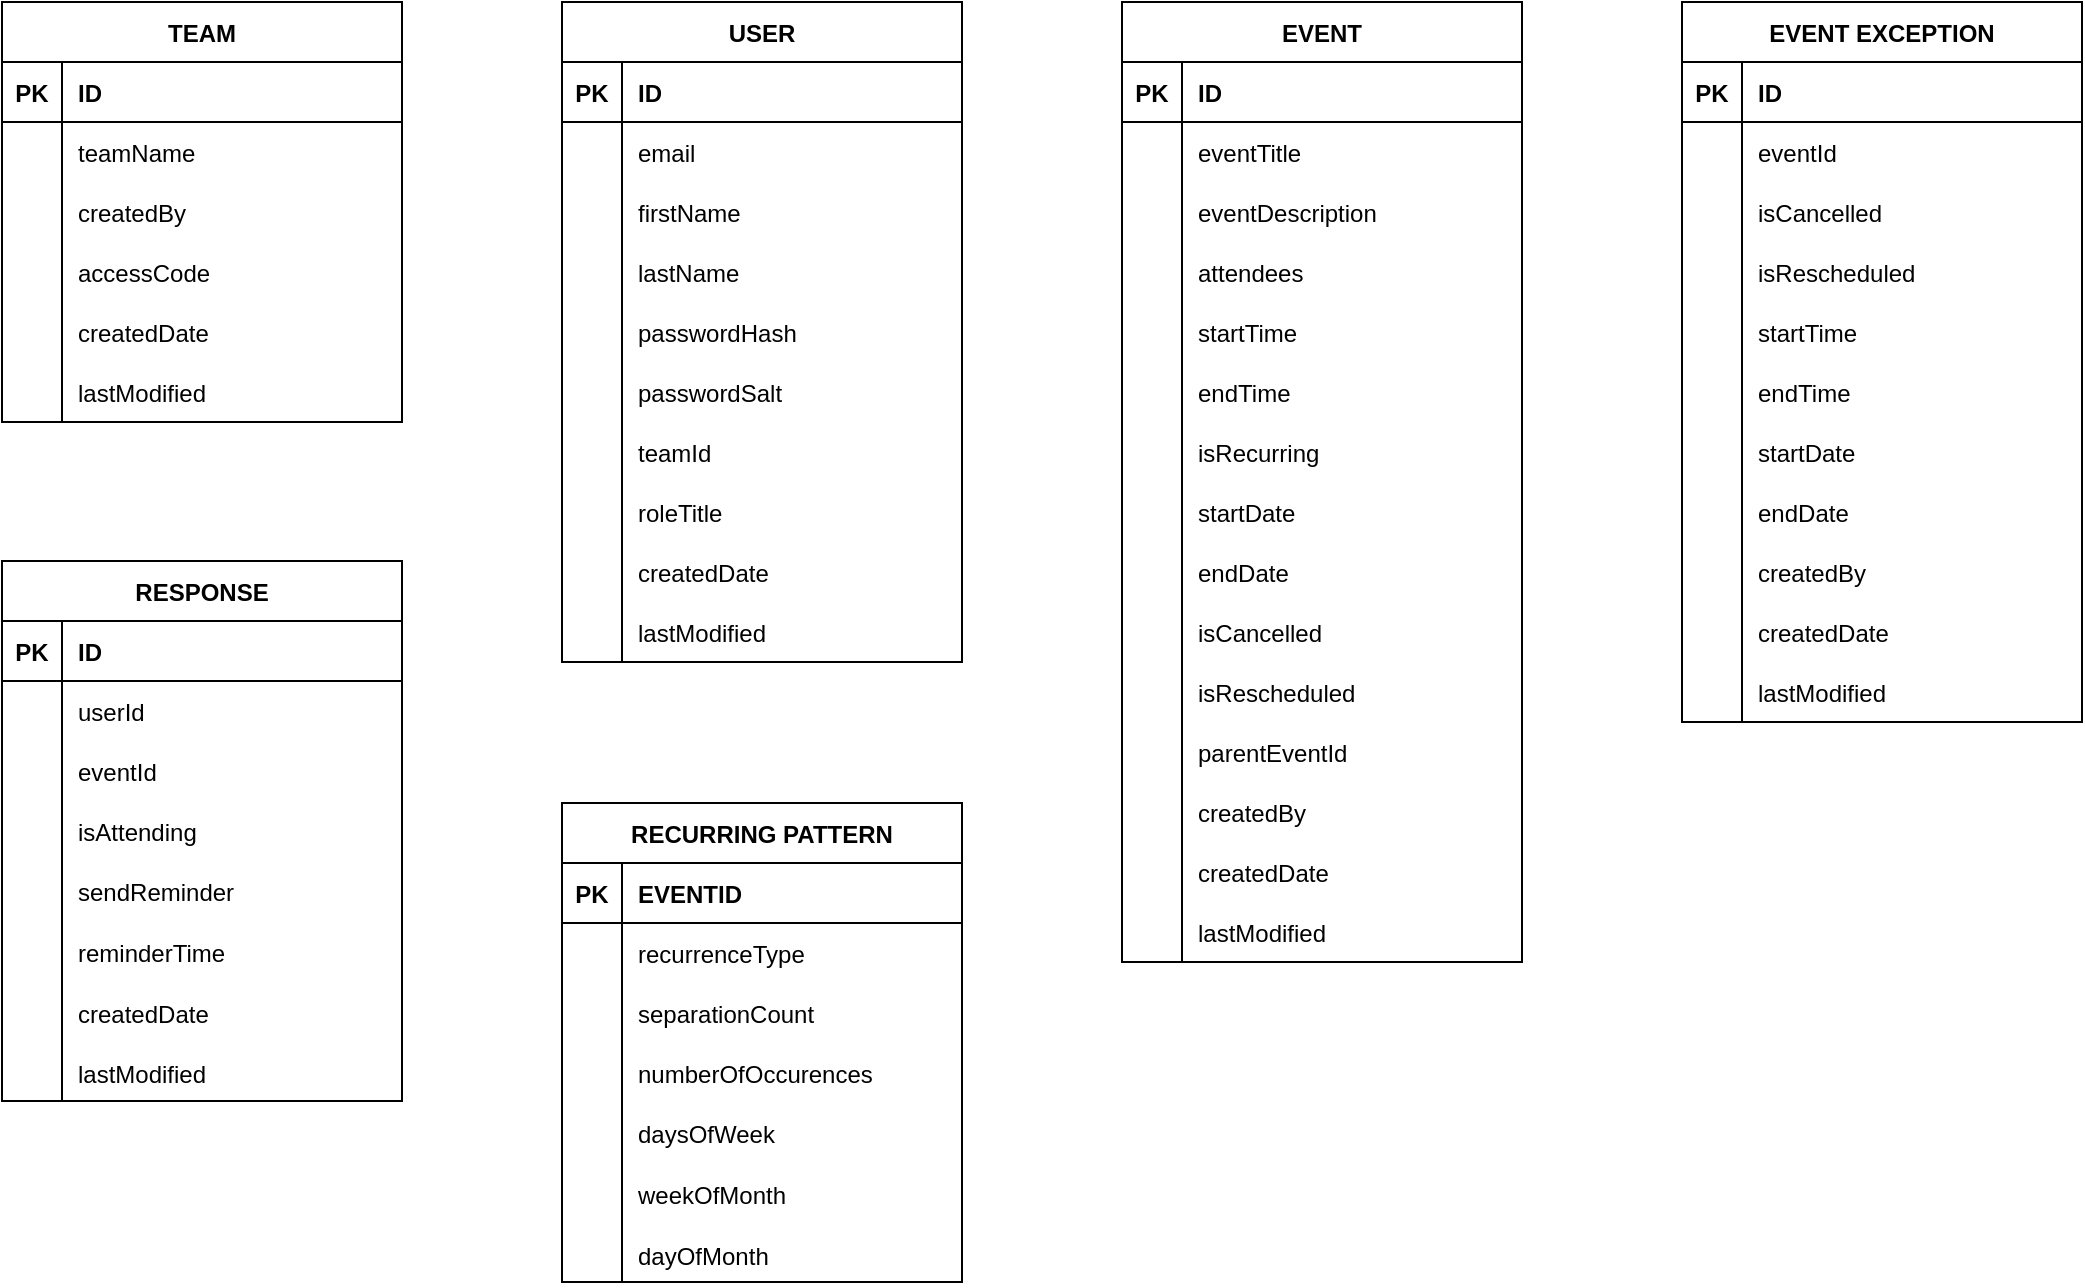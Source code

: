 <mxfile version="20.8.16" type="device"><diagram id="R2lEEEUBdFMjLlhIrx00" name="Page-1"><mxGraphModel dx="989" dy="582" grid="1" gridSize="10" guides="1" tooltips="1" connect="1" arrows="1" fold="1" page="1" pageScale="1" pageWidth="1169" pageHeight="827" math="0" shadow="0" extFonts="Permanent Marker^https://fonts.googleapis.com/css?family=Permanent+Marker"><root><mxCell id="0"/><mxCell id="1" parent="0"/><object label="USER" teamId="teamId&#10;teamId&#10;" placeholders="1" id="lhX8aBAA-CN6_TQrvfnU-5"><mxCell style="shape=table;startSize=30;container=1;collapsible=1;childLayout=tableLayout;fixedRows=1;rowLines=0;fontStyle=1;align=center;resizeLast=1;movable=1;resizable=1;rotatable=1;deletable=1;editable=1;connectable=1;" parent="1" vertex="1"><mxGeometry x="360" y="100" width="200" height="330" as="geometry"><mxRectangle x="440" y="80" width="70" height="30" as="alternateBounds"/></mxGeometry></mxCell></object><mxCell id="lhX8aBAA-CN6_TQrvfnU-6" value="" style="shape=tableRow;horizontal=0;startSize=0;swimlaneHead=0;swimlaneBody=0;fillColor=none;collapsible=0;dropTarget=0;points=[[0,0.5],[1,0.5]];portConstraint=eastwest;top=0;left=0;right=0;bottom=1;" parent="lhX8aBAA-CN6_TQrvfnU-5" vertex="1"><mxGeometry y="30" width="200" height="30" as="geometry"/></mxCell><mxCell id="lhX8aBAA-CN6_TQrvfnU-7" value="PK" style="shape=partialRectangle;connectable=0;fillColor=none;top=0;left=0;bottom=0;right=0;fontStyle=1;overflow=hidden;" parent="lhX8aBAA-CN6_TQrvfnU-6" vertex="1"><mxGeometry width="30" height="30" as="geometry"><mxRectangle width="30" height="30" as="alternateBounds"/></mxGeometry></mxCell><mxCell id="lhX8aBAA-CN6_TQrvfnU-8" value="ID" style="shape=partialRectangle;connectable=0;fillColor=none;top=0;left=0;bottom=0;right=0;align=left;spacingLeft=6;fontStyle=1;overflow=hidden;" parent="lhX8aBAA-CN6_TQrvfnU-6" vertex="1"><mxGeometry x="30" width="170" height="30" as="geometry"><mxRectangle width="170" height="30" as="alternateBounds"/></mxGeometry></mxCell><mxCell id="lhX8aBAA-CN6_TQrvfnU-9" value="" style="shape=tableRow;horizontal=0;startSize=0;swimlaneHead=0;swimlaneBody=0;fillColor=none;collapsible=0;dropTarget=0;points=[[0,0.5],[1,0.5]];portConstraint=eastwest;top=0;left=0;right=0;bottom=0;" parent="lhX8aBAA-CN6_TQrvfnU-5" vertex="1"><mxGeometry y="60" width="200" height="30" as="geometry"/></mxCell><mxCell id="lhX8aBAA-CN6_TQrvfnU-10" value="" style="shape=partialRectangle;connectable=0;fillColor=none;top=0;left=0;bottom=0;right=0;editable=1;overflow=hidden;" parent="lhX8aBAA-CN6_TQrvfnU-9" vertex="1"><mxGeometry width="30" height="30" as="geometry"><mxRectangle width="30" height="30" as="alternateBounds"/></mxGeometry></mxCell><mxCell id="lhX8aBAA-CN6_TQrvfnU-11" value="email" style="shape=partialRectangle;connectable=0;fillColor=none;top=0;left=0;bottom=0;right=0;align=left;spacingLeft=6;overflow=hidden;" parent="lhX8aBAA-CN6_TQrvfnU-9" vertex="1"><mxGeometry x="30" width="170" height="30" as="geometry"><mxRectangle width="170" height="30" as="alternateBounds"/></mxGeometry></mxCell><mxCell id="lhX8aBAA-CN6_TQrvfnU-12" value="" style="shape=tableRow;horizontal=0;startSize=0;swimlaneHead=0;swimlaneBody=0;fillColor=none;collapsible=0;dropTarget=0;points=[[0,0.5],[1,0.5]];portConstraint=eastwest;top=0;left=0;right=0;bottom=0;" parent="lhX8aBAA-CN6_TQrvfnU-5" vertex="1"><mxGeometry y="90" width="200" height="30" as="geometry"/></mxCell><mxCell id="lhX8aBAA-CN6_TQrvfnU-13" value="" style="shape=partialRectangle;connectable=0;fillColor=none;top=0;left=0;bottom=0;right=0;editable=1;overflow=hidden;" parent="lhX8aBAA-CN6_TQrvfnU-12" vertex="1"><mxGeometry width="30" height="30" as="geometry"><mxRectangle width="30" height="30" as="alternateBounds"/></mxGeometry></mxCell><mxCell id="lhX8aBAA-CN6_TQrvfnU-14" value="firstName" style="shape=partialRectangle;connectable=0;fillColor=none;top=0;left=0;bottom=0;right=0;align=left;spacingLeft=6;overflow=hidden;" parent="lhX8aBAA-CN6_TQrvfnU-12" vertex="1"><mxGeometry x="30" width="170" height="30" as="geometry"><mxRectangle width="170" height="30" as="alternateBounds"/></mxGeometry></mxCell><mxCell id="lhX8aBAA-CN6_TQrvfnU-15" value="" style="shape=tableRow;horizontal=0;startSize=0;swimlaneHead=0;swimlaneBody=0;fillColor=none;collapsible=0;dropTarget=0;points=[[0,0.5],[1,0.5]];portConstraint=eastwest;top=0;left=0;right=0;bottom=0;" parent="lhX8aBAA-CN6_TQrvfnU-5" vertex="1"><mxGeometry y="120" width="200" height="30" as="geometry"/></mxCell><mxCell id="lhX8aBAA-CN6_TQrvfnU-16" value="" style="shape=partialRectangle;connectable=0;fillColor=none;top=0;left=0;bottom=0;right=0;editable=1;overflow=hidden;" parent="lhX8aBAA-CN6_TQrvfnU-15" vertex="1"><mxGeometry width="30" height="30" as="geometry"><mxRectangle width="30" height="30" as="alternateBounds"/></mxGeometry></mxCell><object label="lastName" teamId="" id="lhX8aBAA-CN6_TQrvfnU-17"><mxCell style="shape=partialRectangle;connectable=0;fillColor=none;top=0;left=0;bottom=0;right=0;align=left;spacingLeft=6;overflow=hidden;" parent="lhX8aBAA-CN6_TQrvfnU-15" vertex="1"><mxGeometry x="30" width="170" height="30" as="geometry"><mxRectangle width="170" height="30" as="alternateBounds"/></mxGeometry></mxCell></object><object label="passwordHash" teamId="" id="lhX8aBAA-CN6_TQrvfnU-18"><mxCell style="shape=partialRectangle;connectable=0;fillColor=none;top=0;left=0;bottom=0;right=0;align=left;spacingLeft=6;overflow=hidden;" parent="1" vertex="1"><mxGeometry x="390" y="250" width="150" height="30" as="geometry"><mxRectangle width="150" height="30" as="alternateBounds"/></mxGeometry></mxCell></object><object label="passwordSalt" teamId="" id="lhX8aBAA-CN6_TQrvfnU-19"><mxCell style="shape=partialRectangle;connectable=0;fillColor=none;top=0;left=0;bottom=0;right=0;align=left;spacingLeft=6;overflow=hidden;" parent="1" vertex="1"><mxGeometry x="390" y="280" width="150" height="30" as="geometry"><mxRectangle width="150" height="30" as="alternateBounds"/></mxGeometry></mxCell></object><object label="teamId" teamId="" id="lhX8aBAA-CN6_TQrvfnU-20"><mxCell style="shape=partialRectangle;connectable=0;fillColor=none;top=0;left=0;bottom=0;right=0;align=left;spacingLeft=6;overflow=hidden;" parent="1" vertex="1"><mxGeometry x="390" y="310" width="150" height="30" as="geometry"><mxRectangle width="150" height="30" as="alternateBounds"/></mxGeometry></mxCell></object><object label="roleTitle" teamId="" id="lhX8aBAA-CN6_TQrvfnU-21"><mxCell style="shape=partialRectangle;connectable=0;fillColor=none;top=0;left=0;bottom=0;right=0;align=left;spacingLeft=6;overflow=hidden;" parent="1" vertex="1"><mxGeometry x="390" y="340" width="150" height="30" as="geometry"><mxRectangle width="150" height="30" as="alternateBounds"/></mxGeometry></mxCell></object><mxCell id="lhX8aBAA-CN6_TQrvfnU-22" value="" style="endArrow=none;html=1;rounded=0;" parent="1" edge="1"><mxGeometry width="50" height="50" relative="1" as="geometry"><mxPoint x="390" y="430" as="sourcePoint"/><mxPoint x="390" y="250" as="targetPoint"/></mxGeometry></mxCell><object label="TEAM" teamId="teamId&#10;teamId&#10;" placeholders="1" id="lhX8aBAA-CN6_TQrvfnU-23"><mxCell style="shape=table;startSize=30;container=1;collapsible=1;childLayout=tableLayout;fixedRows=1;rowLines=0;fontStyle=1;align=center;resizeLast=1;movable=1;resizable=1;rotatable=1;deletable=1;editable=1;connectable=1;" parent="1" vertex="1"><mxGeometry x="80" y="100" width="200" height="210" as="geometry"><mxRectangle x="440" y="80" width="70" height="30" as="alternateBounds"/></mxGeometry></mxCell></object><mxCell id="lhX8aBAA-CN6_TQrvfnU-24" value="" style="shape=tableRow;horizontal=0;startSize=0;swimlaneHead=0;swimlaneBody=0;fillColor=none;collapsible=0;dropTarget=0;points=[[0,0.5],[1,0.5]];portConstraint=eastwest;top=0;left=0;right=0;bottom=1;" parent="lhX8aBAA-CN6_TQrvfnU-23" vertex="1"><mxGeometry y="30" width="200" height="30" as="geometry"/></mxCell><mxCell id="lhX8aBAA-CN6_TQrvfnU-25" value="PK" style="shape=partialRectangle;connectable=0;fillColor=none;top=0;left=0;bottom=0;right=0;fontStyle=1;overflow=hidden;" parent="lhX8aBAA-CN6_TQrvfnU-24" vertex="1"><mxGeometry width="30" height="30" as="geometry"><mxRectangle width="30" height="30" as="alternateBounds"/></mxGeometry></mxCell><mxCell id="lhX8aBAA-CN6_TQrvfnU-26" value="ID" style="shape=partialRectangle;connectable=0;fillColor=none;top=0;left=0;bottom=0;right=0;align=left;spacingLeft=6;fontStyle=1;overflow=hidden;" parent="lhX8aBAA-CN6_TQrvfnU-24" vertex="1"><mxGeometry x="30" width="170" height="30" as="geometry"><mxRectangle width="170" height="30" as="alternateBounds"/></mxGeometry></mxCell><mxCell id="lhX8aBAA-CN6_TQrvfnU-27" value="" style="shape=tableRow;horizontal=0;startSize=0;swimlaneHead=0;swimlaneBody=0;fillColor=none;collapsible=0;dropTarget=0;points=[[0,0.5],[1,0.5]];portConstraint=eastwest;top=0;left=0;right=0;bottom=0;" parent="lhX8aBAA-CN6_TQrvfnU-23" vertex="1"><mxGeometry y="60" width="200" height="30" as="geometry"/></mxCell><mxCell id="lhX8aBAA-CN6_TQrvfnU-28" value="" style="shape=partialRectangle;connectable=0;fillColor=none;top=0;left=0;bottom=0;right=0;editable=1;overflow=hidden;" parent="lhX8aBAA-CN6_TQrvfnU-27" vertex="1"><mxGeometry width="30" height="30" as="geometry"><mxRectangle width="30" height="30" as="alternateBounds"/></mxGeometry></mxCell><mxCell id="lhX8aBAA-CN6_TQrvfnU-29" value="teamName" style="shape=partialRectangle;connectable=0;fillColor=none;top=0;left=0;bottom=0;right=0;align=left;spacingLeft=6;overflow=hidden;" parent="lhX8aBAA-CN6_TQrvfnU-27" vertex="1"><mxGeometry x="30" width="170" height="30" as="geometry"><mxRectangle width="170" height="30" as="alternateBounds"/></mxGeometry></mxCell><mxCell id="lhX8aBAA-CN6_TQrvfnU-30" value="" style="shape=tableRow;horizontal=0;startSize=0;swimlaneHead=0;swimlaneBody=0;fillColor=none;collapsible=0;dropTarget=0;points=[[0,0.5],[1,0.5]];portConstraint=eastwest;top=0;left=0;right=0;bottom=0;" parent="lhX8aBAA-CN6_TQrvfnU-23" vertex="1"><mxGeometry y="90" width="200" height="30" as="geometry"/></mxCell><mxCell id="lhX8aBAA-CN6_TQrvfnU-31" value="" style="shape=partialRectangle;connectable=0;fillColor=none;top=0;left=0;bottom=0;right=0;editable=1;overflow=hidden;" parent="lhX8aBAA-CN6_TQrvfnU-30" vertex="1"><mxGeometry width="30" height="30" as="geometry"><mxRectangle width="30" height="30" as="alternateBounds"/></mxGeometry></mxCell><mxCell id="lhX8aBAA-CN6_TQrvfnU-32" value="createdBy" style="shape=partialRectangle;connectable=0;fillColor=none;top=0;left=0;bottom=0;right=0;align=left;spacingLeft=6;overflow=hidden;" parent="lhX8aBAA-CN6_TQrvfnU-30" vertex="1"><mxGeometry x="30" width="170" height="30" as="geometry"><mxRectangle width="170" height="30" as="alternateBounds"/></mxGeometry></mxCell><mxCell id="lhX8aBAA-CN6_TQrvfnU-33" value="" style="shape=tableRow;horizontal=0;startSize=0;swimlaneHead=0;swimlaneBody=0;fillColor=none;collapsible=0;dropTarget=0;points=[[0,0.5],[1,0.5]];portConstraint=eastwest;top=0;left=0;right=0;bottom=0;" parent="lhX8aBAA-CN6_TQrvfnU-23" vertex="1"><mxGeometry y="120" width="200" height="30" as="geometry"/></mxCell><mxCell id="lhX8aBAA-CN6_TQrvfnU-34" value="" style="shape=partialRectangle;connectable=0;fillColor=none;top=0;left=0;bottom=0;right=0;editable=1;overflow=hidden;" parent="lhX8aBAA-CN6_TQrvfnU-33" vertex="1"><mxGeometry width="30" height="30" as="geometry"><mxRectangle width="30" height="30" as="alternateBounds"/></mxGeometry></mxCell><object label="accessCode" teamId="" id="lhX8aBAA-CN6_TQrvfnU-35"><mxCell style="shape=partialRectangle;connectable=0;fillColor=none;top=0;left=0;bottom=0;right=0;align=left;spacingLeft=6;overflow=hidden;" parent="lhX8aBAA-CN6_TQrvfnU-33" vertex="1"><mxGeometry x="30" width="170" height="30" as="geometry"><mxRectangle width="170" height="30" as="alternateBounds"/></mxGeometry></mxCell></object><object label="EVENT" teamId="teamId&#10;teamId&#10;" placeholders="1" id="ROYj8HqKsCZeWACCtqD5-10"><mxCell style="shape=table;startSize=30;container=1;collapsible=1;childLayout=tableLayout;fixedRows=1;rowLines=0;fontStyle=1;align=center;resizeLast=1;movable=1;resizable=1;rotatable=1;deletable=1;editable=1;connectable=1;" parent="1" vertex="1"><mxGeometry x="640" y="100" width="200" height="480" as="geometry"><mxRectangle x="440" y="80" width="70" height="30" as="alternateBounds"/></mxGeometry></mxCell></object><mxCell id="ROYj8HqKsCZeWACCtqD5-11" value="" style="shape=tableRow;horizontal=0;startSize=0;swimlaneHead=0;swimlaneBody=0;fillColor=none;collapsible=0;dropTarget=0;points=[[0,0.5],[1,0.5]];portConstraint=eastwest;top=0;left=0;right=0;bottom=1;" parent="ROYj8HqKsCZeWACCtqD5-10" vertex="1"><mxGeometry y="30" width="200" height="30" as="geometry"/></mxCell><mxCell id="ROYj8HqKsCZeWACCtqD5-12" value="PK" style="shape=partialRectangle;connectable=0;fillColor=none;top=0;left=0;bottom=0;right=0;fontStyle=1;overflow=hidden;" parent="ROYj8HqKsCZeWACCtqD5-11" vertex="1"><mxGeometry width="30" height="30" as="geometry"><mxRectangle width="30" height="30" as="alternateBounds"/></mxGeometry></mxCell><mxCell id="ROYj8HqKsCZeWACCtqD5-13" value="ID" style="shape=partialRectangle;connectable=0;fillColor=none;top=0;left=0;bottom=0;right=0;align=left;spacingLeft=6;fontStyle=1;overflow=hidden;" parent="ROYj8HqKsCZeWACCtqD5-11" vertex="1"><mxGeometry x="30" width="170" height="30" as="geometry"><mxRectangle width="170" height="30" as="alternateBounds"/></mxGeometry></mxCell><mxCell id="ROYj8HqKsCZeWACCtqD5-14" value="" style="shape=tableRow;horizontal=0;startSize=0;swimlaneHead=0;swimlaneBody=0;fillColor=none;collapsible=0;dropTarget=0;points=[[0,0.5],[1,0.5]];portConstraint=eastwest;top=0;left=0;right=0;bottom=0;" parent="ROYj8HqKsCZeWACCtqD5-10" vertex="1"><mxGeometry y="60" width="200" height="30" as="geometry"/></mxCell><mxCell id="ROYj8HqKsCZeWACCtqD5-15" value="" style="shape=partialRectangle;connectable=0;fillColor=none;top=0;left=0;bottom=0;right=0;editable=1;overflow=hidden;" parent="ROYj8HqKsCZeWACCtqD5-14" vertex="1"><mxGeometry width="30" height="30" as="geometry"><mxRectangle width="30" height="30" as="alternateBounds"/></mxGeometry></mxCell><mxCell id="ROYj8HqKsCZeWACCtqD5-16" value="eventTitle" style="shape=partialRectangle;connectable=0;fillColor=none;top=0;left=0;bottom=0;right=0;align=left;spacingLeft=6;overflow=hidden;" parent="ROYj8HqKsCZeWACCtqD5-14" vertex="1"><mxGeometry x="30" width="170" height="30" as="geometry"><mxRectangle width="170" height="30" as="alternateBounds"/></mxGeometry></mxCell><mxCell id="ROYj8HqKsCZeWACCtqD5-17" value="" style="shape=tableRow;horizontal=0;startSize=0;swimlaneHead=0;swimlaneBody=0;fillColor=none;collapsible=0;dropTarget=0;points=[[0,0.5],[1,0.5]];portConstraint=eastwest;top=0;left=0;right=0;bottom=0;" parent="ROYj8HqKsCZeWACCtqD5-10" vertex="1"><mxGeometry y="90" width="200" height="30" as="geometry"/></mxCell><mxCell id="ROYj8HqKsCZeWACCtqD5-18" value="" style="shape=partialRectangle;connectable=0;fillColor=none;top=0;left=0;bottom=0;right=0;editable=1;overflow=hidden;" parent="ROYj8HqKsCZeWACCtqD5-17" vertex="1"><mxGeometry width="30" height="30" as="geometry"><mxRectangle width="30" height="30" as="alternateBounds"/></mxGeometry></mxCell><mxCell id="ROYj8HqKsCZeWACCtqD5-19" value="eventDescription" style="shape=partialRectangle;connectable=0;fillColor=none;top=0;left=0;bottom=0;right=0;align=left;spacingLeft=6;overflow=hidden;" parent="ROYj8HqKsCZeWACCtqD5-17" vertex="1"><mxGeometry x="30" width="170" height="30" as="geometry"><mxRectangle width="170" height="30" as="alternateBounds"/></mxGeometry></mxCell><mxCell id="ROYj8HqKsCZeWACCtqD5-20" value="" style="shape=tableRow;horizontal=0;startSize=0;swimlaneHead=0;swimlaneBody=0;fillColor=none;collapsible=0;dropTarget=0;points=[[0,0.5],[1,0.5]];portConstraint=eastwest;top=0;left=0;right=0;bottom=0;" parent="ROYj8HqKsCZeWACCtqD5-10" vertex="1"><mxGeometry y="120" width="200" height="30" as="geometry"/></mxCell><mxCell id="ROYj8HqKsCZeWACCtqD5-21" value="" style="shape=partialRectangle;connectable=0;fillColor=none;top=0;left=0;bottom=0;right=0;editable=1;overflow=hidden;" parent="ROYj8HqKsCZeWACCtqD5-20" vertex="1"><mxGeometry width="30" height="30" as="geometry"><mxRectangle width="30" height="30" as="alternateBounds"/></mxGeometry></mxCell><object label="attendees" teamId="" id="ROYj8HqKsCZeWACCtqD5-22"><mxCell style="shape=partialRectangle;connectable=0;fillColor=none;top=0;left=0;bottom=0;right=0;align=left;spacingLeft=6;overflow=hidden;" parent="ROYj8HqKsCZeWACCtqD5-20" vertex="1"><mxGeometry x="30" width="170" height="30" as="geometry"><mxRectangle width="170" height="30" as="alternateBounds"/></mxGeometry></mxCell></object><object label="startTime" teamId="" id="ROYj8HqKsCZeWACCtqD5-23"><mxCell style="shape=partialRectangle;connectable=0;fillColor=none;top=0;left=0;bottom=0;right=0;align=left;spacingLeft=6;overflow=hidden;" parent="1" vertex="1"><mxGeometry x="670" y="250" width="150" height="30" as="geometry"><mxRectangle width="150" height="30" as="alternateBounds"/></mxGeometry></mxCell></object><object label="endTime" teamId="" id="ROYj8HqKsCZeWACCtqD5-24"><mxCell style="shape=partialRectangle;connectable=0;fillColor=none;top=0;left=0;bottom=0;right=0;align=left;spacingLeft=6;overflow=hidden;" parent="1" vertex="1"><mxGeometry x="670" y="280" width="150" height="30" as="geometry"><mxRectangle width="150" height="30" as="alternateBounds"/></mxGeometry></mxCell></object><object label="isRecurring" teamId="" id="ROYj8HqKsCZeWACCtqD5-25"><mxCell style="shape=partialRectangle;connectable=0;fillColor=none;top=0;left=0;bottom=0;right=0;align=left;spacingLeft=6;overflow=hidden;" parent="1" vertex="1"><mxGeometry x="670" y="310" width="150" height="30" as="geometry"><mxRectangle width="150" height="30" as="alternateBounds"/></mxGeometry></mxCell></object><object label="startDate" teamId="" id="ROYj8HqKsCZeWACCtqD5-26"><mxCell style="shape=partialRectangle;connectable=0;fillColor=none;top=0;left=0;bottom=0;right=0;align=left;spacingLeft=6;overflow=hidden;" parent="1" vertex="1"><mxGeometry x="670" y="340" width="150" height="30" as="geometry"><mxRectangle width="150" height="30" as="alternateBounds"/></mxGeometry></mxCell></object><mxCell id="ROYj8HqKsCZeWACCtqD5-27" value="" style="endArrow=none;html=1;rounded=0;" parent="1" edge="1"><mxGeometry width="50" height="50" relative="1" as="geometry"><mxPoint x="670" y="580" as="sourcePoint"/><mxPoint x="670" y="250" as="targetPoint"/></mxGeometry></mxCell><object label="RESPONSE" teamId="teamId&#10;teamId&#10;" placeholders="1" id="ROYj8HqKsCZeWACCtqD5-28"><mxCell style="shape=table;startSize=30;container=1;collapsible=1;childLayout=tableLayout;fixedRows=1;rowLines=0;fontStyle=1;align=center;resizeLast=1;movable=1;resizable=1;rotatable=1;deletable=1;editable=1;connectable=1;" parent="1" vertex="1"><mxGeometry x="80" y="379.5" width="200" height="270" as="geometry"><mxRectangle x="440" y="80" width="70" height="30" as="alternateBounds"/></mxGeometry></mxCell></object><mxCell id="ROYj8HqKsCZeWACCtqD5-29" value="" style="shape=tableRow;horizontal=0;startSize=0;swimlaneHead=0;swimlaneBody=0;fillColor=none;collapsible=0;dropTarget=0;points=[[0,0.5],[1,0.5]];portConstraint=eastwest;top=0;left=0;right=0;bottom=1;" parent="ROYj8HqKsCZeWACCtqD5-28" vertex="1"><mxGeometry y="30" width="200" height="30" as="geometry"/></mxCell><mxCell id="ROYj8HqKsCZeWACCtqD5-30" value="PK" style="shape=partialRectangle;connectable=0;fillColor=none;top=0;left=0;bottom=0;right=0;fontStyle=1;overflow=hidden;" parent="ROYj8HqKsCZeWACCtqD5-29" vertex="1"><mxGeometry width="30" height="30" as="geometry"><mxRectangle width="30" height="30" as="alternateBounds"/></mxGeometry></mxCell><mxCell id="ROYj8HqKsCZeWACCtqD5-31" value="ID" style="shape=partialRectangle;connectable=0;fillColor=none;top=0;left=0;bottom=0;right=0;align=left;spacingLeft=6;fontStyle=1;overflow=hidden;" parent="ROYj8HqKsCZeWACCtqD5-29" vertex="1"><mxGeometry x="30" width="170" height="30" as="geometry"><mxRectangle width="170" height="30" as="alternateBounds"/></mxGeometry></mxCell><mxCell id="ROYj8HqKsCZeWACCtqD5-32" value="" style="shape=tableRow;horizontal=0;startSize=0;swimlaneHead=0;swimlaneBody=0;fillColor=none;collapsible=0;dropTarget=0;points=[[0,0.5],[1,0.5]];portConstraint=eastwest;top=0;left=0;right=0;bottom=0;" parent="ROYj8HqKsCZeWACCtqD5-28" vertex="1"><mxGeometry y="60" width="200" height="30" as="geometry"/></mxCell><mxCell id="ROYj8HqKsCZeWACCtqD5-33" value="" style="shape=partialRectangle;connectable=0;fillColor=none;top=0;left=0;bottom=0;right=0;editable=1;overflow=hidden;" parent="ROYj8HqKsCZeWACCtqD5-32" vertex="1"><mxGeometry width="30" height="30" as="geometry"><mxRectangle width="30" height="30" as="alternateBounds"/></mxGeometry></mxCell><mxCell id="ROYj8HqKsCZeWACCtqD5-34" value="userId" style="shape=partialRectangle;connectable=0;fillColor=none;top=0;left=0;bottom=0;right=0;align=left;spacingLeft=6;overflow=hidden;" parent="ROYj8HqKsCZeWACCtqD5-32" vertex="1"><mxGeometry x="30" width="170" height="30" as="geometry"><mxRectangle width="170" height="30" as="alternateBounds"/></mxGeometry></mxCell><mxCell id="ROYj8HqKsCZeWACCtqD5-35" value="" style="shape=tableRow;horizontal=0;startSize=0;swimlaneHead=0;swimlaneBody=0;fillColor=none;collapsible=0;dropTarget=0;points=[[0,0.5],[1,0.5]];portConstraint=eastwest;top=0;left=0;right=0;bottom=0;" parent="ROYj8HqKsCZeWACCtqD5-28" vertex="1"><mxGeometry y="90" width="200" height="30" as="geometry"/></mxCell><mxCell id="ROYj8HqKsCZeWACCtqD5-36" value="" style="shape=partialRectangle;connectable=0;fillColor=none;top=0;left=0;bottom=0;right=0;editable=1;overflow=hidden;" parent="ROYj8HqKsCZeWACCtqD5-35" vertex="1"><mxGeometry width="30" height="30" as="geometry"><mxRectangle width="30" height="30" as="alternateBounds"/></mxGeometry></mxCell><mxCell id="ROYj8HqKsCZeWACCtqD5-37" value="eventId" style="shape=partialRectangle;connectable=0;fillColor=none;top=0;left=0;bottom=0;right=0;align=left;spacingLeft=6;overflow=hidden;" parent="ROYj8HqKsCZeWACCtqD5-35" vertex="1"><mxGeometry x="30" width="170" height="30" as="geometry"><mxRectangle width="170" height="30" as="alternateBounds"/></mxGeometry></mxCell><mxCell id="ROYj8HqKsCZeWACCtqD5-38" value="" style="shape=tableRow;horizontal=0;startSize=0;swimlaneHead=0;swimlaneBody=0;fillColor=none;collapsible=0;dropTarget=0;points=[[0,0.5],[1,0.5]];portConstraint=eastwest;top=0;left=0;right=0;bottom=0;" parent="ROYj8HqKsCZeWACCtqD5-28" vertex="1"><mxGeometry y="120" width="200" height="30" as="geometry"/></mxCell><mxCell id="ROYj8HqKsCZeWACCtqD5-39" value="" style="shape=partialRectangle;connectable=0;fillColor=none;top=0;left=0;bottom=0;right=0;editable=1;overflow=hidden;" parent="ROYj8HqKsCZeWACCtqD5-38" vertex="1"><mxGeometry width="30" height="30" as="geometry"><mxRectangle width="30" height="30" as="alternateBounds"/></mxGeometry></mxCell><object label="isAttending" teamId="" id="ROYj8HqKsCZeWACCtqD5-40"><mxCell style="shape=partialRectangle;connectable=0;fillColor=none;top=0;left=0;bottom=0;right=0;align=left;spacingLeft=6;overflow=hidden;" parent="ROYj8HqKsCZeWACCtqD5-38" vertex="1"><mxGeometry x="30" width="170" height="30" as="geometry"><mxRectangle width="170" height="30" as="alternateBounds"/></mxGeometry></mxCell></object><object label="sendReminder" teamId="" id="ROYj8HqKsCZeWACCtqD5-41"><mxCell style="shape=partialRectangle;connectable=0;fillColor=none;top=0;left=0;bottom=0;right=0;align=left;spacingLeft=6;overflow=hidden;" parent="1" vertex="1"><mxGeometry x="110" y="529.5" width="170" height="30" as="geometry"><mxRectangle width="150" height="30" as="alternateBounds"/></mxGeometry></mxCell></object><object label="reminderTime" teamId="" id="ROYj8HqKsCZeWACCtqD5-42"><mxCell style="shape=partialRectangle;connectable=0;fillColor=none;top=0;left=0;bottom=0;right=0;align=left;spacingLeft=6;overflow=hidden;" parent="1" vertex="1"><mxGeometry x="110" y="559.5" width="170" height="31" as="geometry"><mxRectangle width="150" height="30" as="alternateBounds"/></mxGeometry></mxCell></object><mxCell id="ROYj8HqKsCZeWACCtqD5-45" value="" style="endArrow=none;html=1;rounded=0;" parent="1" edge="1"><mxGeometry width="50" height="50" relative="1" as="geometry"><mxPoint x="110" y="649.5" as="sourcePoint"/><mxPoint x="110" y="529.5" as="targetPoint"/></mxGeometry></mxCell><object label="endDate" teamId="" id="ROYj8HqKsCZeWACCtqD5-46"><mxCell style="shape=partialRectangle;connectable=0;fillColor=none;top=0;left=0;bottom=0;right=0;align=left;spacingLeft=6;overflow=hidden;" parent="1" vertex="1"><mxGeometry x="670" y="370" width="150" height="30" as="geometry"><mxRectangle width="150" height="30" as="alternateBounds"/></mxGeometry></mxCell></object><object label="isCancelled" teamId="" id="ROYj8HqKsCZeWACCtqD5-47"><mxCell style="shape=partialRectangle;connectable=0;fillColor=none;top=0;left=0;bottom=0;right=0;align=left;spacingLeft=6;overflow=hidden;" parent="1" vertex="1"><mxGeometry x="670" y="400" width="150" height="30" as="geometry"><mxRectangle width="150" height="30" as="alternateBounds"/></mxGeometry></mxCell></object><object label="isRescheduled" teamId="" id="ROYj8HqKsCZeWACCtqD5-48"><mxCell style="shape=partialRectangle;connectable=0;fillColor=none;top=0;left=0;bottom=0;right=0;align=left;spacingLeft=6;overflow=hidden;" parent="1" vertex="1"><mxGeometry x="670" y="430" width="150" height="30" as="geometry"><mxRectangle width="150" height="30" as="alternateBounds"/></mxGeometry></mxCell></object><object label="" teamId="" id="ROYj8HqKsCZeWACCtqD5-49"><mxCell style="shape=partialRectangle;connectable=0;fillColor=none;top=0;left=0;bottom=0;right=0;align=left;spacingLeft=6;overflow=hidden;" parent="1" vertex="1"><mxGeometry x="390" y="370" width="170" height="30" as="geometry"><mxRectangle width="150" height="30" as="alternateBounds"/></mxGeometry></mxCell></object><object label="createdDate" teamId="" id="ROYj8HqKsCZeWACCtqD5-50"><mxCell style="shape=partialRectangle;connectable=0;fillColor=none;top=0;left=0;bottom=0;right=0;align=left;spacingLeft=6;overflow=hidden;" parent="1" vertex="1"><mxGeometry x="110" y="250" width="170" height="30" as="geometry"><mxRectangle width="170" height="30" as="alternateBounds"/></mxGeometry></mxCell></object><object label="lastModified" teamId="" id="ROYj8HqKsCZeWACCtqD5-51"><mxCell style="shape=partialRectangle;connectable=0;fillColor=none;top=0;left=0;bottom=0;right=0;align=left;spacingLeft=6;overflow=hidden;" parent="1" vertex="1"><mxGeometry x="110" y="280" width="170" height="30" as="geometry"><mxRectangle width="170" height="30" as="alternateBounds"/></mxGeometry></mxCell></object><mxCell id="ROYj8HqKsCZeWACCtqD5-52" value="" style="endArrow=none;html=1;rounded=0;" parent="1" edge="1"><mxGeometry width="50" height="50" relative="1" as="geometry"><mxPoint x="110" y="310" as="sourcePoint"/><mxPoint x="110" y="250" as="targetPoint"/></mxGeometry></mxCell><object label="createdDate" teamId="" id="ROYj8HqKsCZeWACCtqD5-53"><mxCell style="shape=partialRectangle;connectable=0;fillColor=none;top=0;left=0;bottom=0;right=0;align=left;spacingLeft=6;overflow=hidden;" parent="1" vertex="1"><mxGeometry x="390" y="370" width="170" height="30" as="geometry"><mxRectangle width="170" height="30" as="alternateBounds"/></mxGeometry></mxCell></object><object label="parentEventId" teamId="" id="ROYj8HqKsCZeWACCtqD5-54"><mxCell style="shape=partialRectangle;connectable=0;fillColor=none;top=0;left=0;bottom=0;right=0;align=left;spacingLeft=6;overflow=hidden;" parent="1" vertex="1"><mxGeometry x="670" y="460" width="170" height="30" as="geometry"><mxRectangle width="170" height="30" as="alternateBounds"/></mxGeometry></mxCell></object><object label="createdDate" teamId="" id="ROYj8HqKsCZeWACCtqD5-55"><mxCell style="shape=partialRectangle;connectable=0;fillColor=none;top=0;left=0;bottom=0;right=0;align=left;spacingLeft=6;overflow=hidden;" parent="1" vertex="1"><mxGeometry x="110" y="590.5" width="170" height="30" as="geometry"><mxRectangle width="170" height="30" as="alternateBounds"/></mxGeometry></mxCell></object><object label="lastModified" teamId="" id="ROYj8HqKsCZeWACCtqD5-56"><mxCell style="shape=partialRectangle;connectable=0;fillColor=none;top=0;left=0;bottom=0;right=0;align=left;spacingLeft=6;overflow=hidden;" parent="1" vertex="1"><mxGeometry x="390" y="400" width="170" height="30" as="geometry"><mxRectangle width="170" height="30" as="alternateBounds"/></mxGeometry></mxCell></object><object label="createdBy" teamId="" id="ROYj8HqKsCZeWACCtqD5-57"><mxCell style="shape=partialRectangle;connectable=0;fillColor=none;top=0;left=0;bottom=0;right=0;align=left;spacingLeft=6;overflow=hidden;" parent="1" vertex="1"><mxGeometry x="670" y="490" width="170" height="30" as="geometry"><mxRectangle width="170" height="30" as="alternateBounds"/></mxGeometry></mxCell></object><object label="lastModified" teamId="" id="ROYj8HqKsCZeWACCtqD5-58"><mxCell style="shape=partialRectangle;connectable=0;fillColor=none;top=0;left=0;bottom=0;right=0;align=left;spacingLeft=6;overflow=hidden;" parent="1" vertex="1"><mxGeometry x="110" y="620.5" width="170" height="30" as="geometry"><mxRectangle width="170" height="30" as="alternateBounds"/></mxGeometry></mxCell></object><object label="RECURRING PATTERN" teamId="teamId&#10;teamId&#10;" placeholders="1" id="ROYj8HqKsCZeWACCtqD5-59"><mxCell style="shape=table;startSize=30;container=1;collapsible=1;childLayout=tableLayout;fixedRows=1;rowLines=0;fontStyle=1;align=center;resizeLast=1;movable=1;resizable=1;rotatable=1;deletable=1;editable=1;connectable=1;" parent="1" vertex="1"><mxGeometry x="360" y="500.5" width="200" height="239.5" as="geometry"><mxRectangle x="440" y="80" width="70" height="30" as="alternateBounds"/></mxGeometry></mxCell></object><mxCell id="ROYj8HqKsCZeWACCtqD5-60" value="" style="shape=tableRow;horizontal=0;startSize=0;swimlaneHead=0;swimlaneBody=0;fillColor=none;collapsible=0;dropTarget=0;points=[[0,0.5],[1,0.5]];portConstraint=eastwest;top=0;left=0;right=0;bottom=1;" parent="ROYj8HqKsCZeWACCtqD5-59" vertex="1"><mxGeometry y="30" width="200" height="30" as="geometry"/></mxCell><mxCell id="ROYj8HqKsCZeWACCtqD5-61" value="PK" style="shape=partialRectangle;connectable=0;fillColor=none;top=0;left=0;bottom=0;right=0;fontStyle=1;overflow=hidden;" parent="ROYj8HqKsCZeWACCtqD5-60" vertex="1"><mxGeometry width="30" height="30" as="geometry"><mxRectangle width="30" height="30" as="alternateBounds"/></mxGeometry></mxCell><mxCell id="ROYj8HqKsCZeWACCtqD5-62" value="EVENTID" style="shape=partialRectangle;connectable=0;fillColor=none;top=0;left=0;bottom=0;right=0;align=left;spacingLeft=6;fontStyle=1;overflow=hidden;" parent="ROYj8HqKsCZeWACCtqD5-60" vertex="1"><mxGeometry x="30" width="170" height="30" as="geometry"><mxRectangle width="170" height="30" as="alternateBounds"/></mxGeometry></mxCell><mxCell id="ROYj8HqKsCZeWACCtqD5-63" value="" style="shape=tableRow;horizontal=0;startSize=0;swimlaneHead=0;swimlaneBody=0;fillColor=none;collapsible=0;dropTarget=0;points=[[0,0.5],[1,0.5]];portConstraint=eastwest;top=0;left=0;right=0;bottom=0;" parent="ROYj8HqKsCZeWACCtqD5-59" vertex="1"><mxGeometry y="60" width="200" height="30" as="geometry"/></mxCell><mxCell id="ROYj8HqKsCZeWACCtqD5-64" value="" style="shape=partialRectangle;connectable=0;fillColor=none;top=0;left=0;bottom=0;right=0;editable=1;overflow=hidden;" parent="ROYj8HqKsCZeWACCtqD5-63" vertex="1"><mxGeometry width="30" height="30" as="geometry"><mxRectangle width="30" height="30" as="alternateBounds"/></mxGeometry></mxCell><mxCell id="ROYj8HqKsCZeWACCtqD5-65" value="recurrenceType" style="shape=partialRectangle;connectable=0;fillColor=none;top=0;left=0;bottom=0;right=0;align=left;spacingLeft=6;overflow=hidden;" parent="ROYj8HqKsCZeWACCtqD5-63" vertex="1"><mxGeometry x="30" width="170" height="30" as="geometry"><mxRectangle width="170" height="30" as="alternateBounds"/></mxGeometry></mxCell><mxCell id="ROYj8HqKsCZeWACCtqD5-66" value="" style="shape=tableRow;horizontal=0;startSize=0;swimlaneHead=0;swimlaneBody=0;fillColor=none;collapsible=0;dropTarget=0;points=[[0,0.5],[1,0.5]];portConstraint=eastwest;top=0;left=0;right=0;bottom=0;" parent="ROYj8HqKsCZeWACCtqD5-59" vertex="1"><mxGeometry y="90" width="200" height="30" as="geometry"/></mxCell><mxCell id="ROYj8HqKsCZeWACCtqD5-67" value="" style="shape=partialRectangle;connectable=0;fillColor=none;top=0;left=0;bottom=0;right=0;editable=1;overflow=hidden;" parent="ROYj8HqKsCZeWACCtqD5-66" vertex="1"><mxGeometry width="30" height="30" as="geometry"><mxRectangle width="30" height="30" as="alternateBounds"/></mxGeometry></mxCell><mxCell id="ROYj8HqKsCZeWACCtqD5-68" value="separationCount" style="shape=partialRectangle;connectable=0;fillColor=none;top=0;left=0;bottom=0;right=0;align=left;spacingLeft=6;overflow=hidden;" parent="ROYj8HqKsCZeWACCtqD5-66" vertex="1"><mxGeometry x="30" width="170" height="30" as="geometry"><mxRectangle width="170" height="30" as="alternateBounds"/></mxGeometry></mxCell><mxCell id="ROYj8HqKsCZeWACCtqD5-69" value="" style="shape=tableRow;horizontal=0;startSize=0;swimlaneHead=0;swimlaneBody=0;fillColor=none;collapsible=0;dropTarget=0;points=[[0,0.5],[1,0.5]];portConstraint=eastwest;top=0;left=0;right=0;bottom=0;" parent="ROYj8HqKsCZeWACCtqD5-59" vertex="1"><mxGeometry y="120" width="200" height="30" as="geometry"/></mxCell><mxCell id="ROYj8HqKsCZeWACCtqD5-70" value="" style="shape=partialRectangle;connectable=0;fillColor=none;top=0;left=0;bottom=0;right=0;editable=1;overflow=hidden;" parent="ROYj8HqKsCZeWACCtqD5-69" vertex="1"><mxGeometry width="30" height="30" as="geometry"><mxRectangle width="30" height="30" as="alternateBounds"/></mxGeometry></mxCell><object label="numberOfOccurences" teamId="" id="ROYj8HqKsCZeWACCtqD5-71"><mxCell style="shape=partialRectangle;connectable=0;fillColor=none;top=0;left=0;bottom=0;right=0;align=left;spacingLeft=6;overflow=hidden;" parent="ROYj8HqKsCZeWACCtqD5-69" vertex="1"><mxGeometry x="30" width="170" height="30" as="geometry"><mxRectangle width="170" height="30" as="alternateBounds"/></mxGeometry></mxCell></object><object label="daysOfWeek" teamId="" id="ROYj8HqKsCZeWACCtqD5-72"><mxCell style="shape=partialRectangle;connectable=0;fillColor=none;top=0;left=0;bottom=0;right=0;align=left;spacingLeft=6;overflow=hidden;" parent="1" vertex="1"><mxGeometry x="390" y="650.5" width="170" height="30" as="geometry"><mxRectangle width="150" height="30" as="alternateBounds"/></mxGeometry></mxCell></object><object label="weekOfMonth" teamId="" id="ROYj8HqKsCZeWACCtqD5-73"><mxCell style="shape=partialRectangle;connectable=0;fillColor=none;top=0;left=0;bottom=0;right=0;align=left;spacingLeft=6;overflow=hidden;" parent="1" vertex="1"><mxGeometry x="390" y="680.5" width="170" height="31" as="geometry"><mxRectangle width="150" height="30" as="alternateBounds"/></mxGeometry></mxCell></object><mxCell id="ROYj8HqKsCZeWACCtqD5-74" value="" style="endArrow=none;html=1;rounded=0;" parent="1" edge="1"><mxGeometry width="50" height="50" relative="1" as="geometry"><mxPoint x="390" y="740" as="sourcePoint"/><mxPoint x="390" y="650.5" as="targetPoint"/></mxGeometry></mxCell><object label="dayOfMonth" teamId="" id="ROYj8HqKsCZeWACCtqD5-75"><mxCell style="shape=partialRectangle;connectable=0;fillColor=none;top=0;left=0;bottom=0;right=0;align=left;spacingLeft=6;overflow=hidden;" parent="1" vertex="1"><mxGeometry x="390" y="711.5" width="170" height="30" as="geometry"><mxRectangle width="170" height="30" as="alternateBounds"/></mxGeometry></mxCell></object><object label="createdDate" teamId="" id="uul9XbZeBZBco5_SqSS8-1"><mxCell style="shape=partialRectangle;connectable=0;fillColor=none;top=0;left=0;bottom=0;right=0;align=left;spacingLeft=6;overflow=hidden;" vertex="1" parent="1"><mxGeometry x="670" y="520" width="170" height="30" as="geometry"><mxRectangle width="170" height="30" as="alternateBounds"/></mxGeometry></mxCell></object><object label="lastModified" teamId="" id="uul9XbZeBZBco5_SqSS8-2"><mxCell style="shape=partialRectangle;connectable=0;fillColor=none;top=0;left=0;bottom=0;right=0;align=left;spacingLeft=6;overflow=hidden;" vertex="1" parent="1"><mxGeometry x="670" y="550" width="170" height="30" as="geometry"><mxRectangle width="170" height="30" as="alternateBounds"/></mxGeometry></mxCell></object><object label="EVENT EXCEPTION" teamId="teamId&#10;teamId&#10;" placeholders="1" id="uul9XbZeBZBco5_SqSS8-4"><mxCell style="shape=table;startSize=30;container=1;collapsible=1;childLayout=tableLayout;fixedRows=1;rowLines=0;fontStyle=1;align=center;resizeLast=1;movable=1;resizable=1;rotatable=1;deletable=1;editable=1;connectable=1;" vertex="1" parent="1"><mxGeometry x="920" y="100" width="200" height="360" as="geometry"><mxRectangle x="440" y="80" width="70" height="30" as="alternateBounds"/></mxGeometry></mxCell></object><mxCell id="uul9XbZeBZBco5_SqSS8-5" value="" style="shape=tableRow;horizontal=0;startSize=0;swimlaneHead=0;swimlaneBody=0;fillColor=none;collapsible=0;dropTarget=0;points=[[0,0.5],[1,0.5]];portConstraint=eastwest;top=0;left=0;right=0;bottom=1;" vertex="1" parent="uul9XbZeBZBco5_SqSS8-4"><mxGeometry y="30" width="200" height="30" as="geometry"/></mxCell><mxCell id="uul9XbZeBZBco5_SqSS8-6" value="PK" style="shape=partialRectangle;connectable=0;fillColor=none;top=0;left=0;bottom=0;right=0;fontStyle=1;overflow=hidden;" vertex="1" parent="uul9XbZeBZBco5_SqSS8-5"><mxGeometry width="30" height="30" as="geometry"><mxRectangle width="30" height="30" as="alternateBounds"/></mxGeometry></mxCell><mxCell id="uul9XbZeBZBco5_SqSS8-7" value="ID" style="shape=partialRectangle;connectable=0;fillColor=none;top=0;left=0;bottom=0;right=0;align=left;spacingLeft=6;fontStyle=1;overflow=hidden;" vertex="1" parent="uul9XbZeBZBco5_SqSS8-5"><mxGeometry x="30" width="170" height="30" as="geometry"><mxRectangle width="170" height="30" as="alternateBounds"/></mxGeometry></mxCell><mxCell id="uul9XbZeBZBco5_SqSS8-8" value="" style="shape=tableRow;horizontal=0;startSize=0;swimlaneHead=0;swimlaneBody=0;fillColor=none;collapsible=0;dropTarget=0;points=[[0,0.5],[1,0.5]];portConstraint=eastwest;top=0;left=0;right=0;bottom=0;" vertex="1" parent="uul9XbZeBZBco5_SqSS8-4"><mxGeometry y="60" width="200" height="30" as="geometry"/></mxCell><mxCell id="uul9XbZeBZBco5_SqSS8-9" value="" style="shape=partialRectangle;connectable=0;fillColor=none;top=0;left=0;bottom=0;right=0;editable=1;overflow=hidden;" vertex="1" parent="uul9XbZeBZBco5_SqSS8-8"><mxGeometry width="30" height="30" as="geometry"><mxRectangle width="30" height="30" as="alternateBounds"/></mxGeometry></mxCell><mxCell id="uul9XbZeBZBco5_SqSS8-10" value="eventId" style="shape=partialRectangle;connectable=0;fillColor=none;top=0;left=0;bottom=0;right=0;align=left;spacingLeft=6;overflow=hidden;" vertex="1" parent="uul9XbZeBZBco5_SqSS8-8"><mxGeometry x="30" width="170" height="30" as="geometry"><mxRectangle width="170" height="30" as="alternateBounds"/></mxGeometry></mxCell><mxCell id="uul9XbZeBZBco5_SqSS8-11" value="" style="shape=tableRow;horizontal=0;startSize=0;swimlaneHead=0;swimlaneBody=0;fillColor=none;collapsible=0;dropTarget=0;points=[[0,0.5],[1,0.5]];portConstraint=eastwest;top=0;left=0;right=0;bottom=0;" vertex="1" parent="uul9XbZeBZBco5_SqSS8-4"><mxGeometry y="90" width="200" height="30" as="geometry"/></mxCell><mxCell id="uul9XbZeBZBco5_SqSS8-12" value="" style="shape=partialRectangle;connectable=0;fillColor=none;top=0;left=0;bottom=0;right=0;editable=1;overflow=hidden;" vertex="1" parent="uul9XbZeBZBco5_SqSS8-11"><mxGeometry width="30" height="30" as="geometry"><mxRectangle width="30" height="30" as="alternateBounds"/></mxGeometry></mxCell><mxCell id="uul9XbZeBZBco5_SqSS8-13" value="isCancelled" style="shape=partialRectangle;connectable=0;fillColor=none;top=0;left=0;bottom=0;right=0;align=left;spacingLeft=6;overflow=hidden;" vertex="1" parent="uul9XbZeBZBco5_SqSS8-11"><mxGeometry x="30" width="170" height="30" as="geometry"><mxRectangle width="170" height="30" as="alternateBounds"/></mxGeometry></mxCell><mxCell id="uul9XbZeBZBco5_SqSS8-14" value="" style="shape=tableRow;horizontal=0;startSize=0;swimlaneHead=0;swimlaneBody=0;fillColor=none;collapsible=0;dropTarget=0;points=[[0,0.5],[1,0.5]];portConstraint=eastwest;top=0;left=0;right=0;bottom=0;" vertex="1" parent="uul9XbZeBZBco5_SqSS8-4"><mxGeometry y="120" width="200" height="30" as="geometry"/></mxCell><mxCell id="uul9XbZeBZBco5_SqSS8-15" value="" style="shape=partialRectangle;connectable=0;fillColor=none;top=0;left=0;bottom=0;right=0;editable=1;overflow=hidden;" vertex="1" parent="uul9XbZeBZBco5_SqSS8-14"><mxGeometry width="30" height="30" as="geometry"><mxRectangle width="30" height="30" as="alternateBounds"/></mxGeometry></mxCell><object label="isRescheduled" teamId="" id="uul9XbZeBZBco5_SqSS8-16"><mxCell style="shape=partialRectangle;connectable=0;fillColor=none;top=0;left=0;bottom=0;right=0;align=left;spacingLeft=6;overflow=hidden;" vertex="1" parent="uul9XbZeBZBco5_SqSS8-14"><mxGeometry x="30" width="170" height="30" as="geometry"><mxRectangle width="170" height="30" as="alternateBounds"/></mxGeometry></mxCell></object><object label="startTime" teamId="" id="uul9XbZeBZBco5_SqSS8-17"><mxCell style="shape=partialRectangle;connectable=0;fillColor=none;top=0;left=0;bottom=0;right=0;align=left;spacingLeft=6;overflow=hidden;" vertex="1" parent="1"><mxGeometry x="950" y="250" width="150" height="30" as="geometry"><mxRectangle width="150" height="30" as="alternateBounds"/></mxGeometry></mxCell></object><object label="endTime" teamId="" id="uul9XbZeBZBco5_SqSS8-18"><mxCell style="shape=partialRectangle;connectable=0;fillColor=none;top=0;left=0;bottom=0;right=0;align=left;spacingLeft=6;overflow=hidden;" vertex="1" parent="1"><mxGeometry x="950" y="280" width="150" height="30" as="geometry"><mxRectangle width="150" height="30" as="alternateBounds"/></mxGeometry></mxCell></object><object label="startDate" teamId="" id="uul9XbZeBZBco5_SqSS8-20"><mxCell style="shape=partialRectangle;connectable=0;fillColor=none;top=0;left=0;bottom=0;right=0;align=left;spacingLeft=6;overflow=hidden;" vertex="1" parent="1"><mxGeometry x="950" y="310" width="150" height="30" as="geometry"><mxRectangle width="150" height="30" as="alternateBounds"/></mxGeometry></mxCell></object><mxCell id="uul9XbZeBZBco5_SqSS8-21" value="" style="endArrow=none;html=1;rounded=0;" edge="1" parent="1"><mxGeometry width="50" height="50" relative="1" as="geometry"><mxPoint x="950" y="460" as="sourcePoint"/><mxPoint x="950" y="250" as="targetPoint"/></mxGeometry></mxCell><object label="endDate" teamId="" id="uul9XbZeBZBco5_SqSS8-22"><mxCell style="shape=partialRectangle;connectable=0;fillColor=none;top=0;left=0;bottom=0;right=0;align=left;spacingLeft=6;overflow=hidden;" vertex="1" parent="1"><mxGeometry x="950" y="340" width="150" height="30" as="geometry"><mxRectangle width="150" height="30" as="alternateBounds"/></mxGeometry></mxCell></object><object label="createdBy" teamId="" id="uul9XbZeBZBco5_SqSS8-26"><mxCell style="shape=partialRectangle;connectable=0;fillColor=none;top=0;left=0;bottom=0;right=0;align=left;spacingLeft=6;overflow=hidden;" vertex="1" parent="1"><mxGeometry x="950" y="370" width="170" height="30" as="geometry"><mxRectangle width="170" height="30" as="alternateBounds"/></mxGeometry></mxCell></object><object label="createdDate" teamId="" id="uul9XbZeBZBco5_SqSS8-27"><mxCell style="shape=partialRectangle;connectable=0;fillColor=none;top=0;left=0;bottom=0;right=0;align=left;spacingLeft=6;overflow=hidden;" vertex="1" parent="1"><mxGeometry x="950" y="400" width="170" height="30" as="geometry"><mxRectangle width="170" height="30" as="alternateBounds"/></mxGeometry></mxCell></object><object label="lastModified" teamId="" id="uul9XbZeBZBco5_SqSS8-28"><mxCell style="shape=partialRectangle;connectable=0;fillColor=none;top=0;left=0;bottom=0;right=0;align=left;spacingLeft=6;overflow=hidden;" vertex="1" parent="1"><mxGeometry x="950" y="430" width="170" height="30" as="geometry"><mxRectangle width="170" height="30" as="alternateBounds"/></mxGeometry></mxCell></object></root></mxGraphModel></diagram></mxfile>